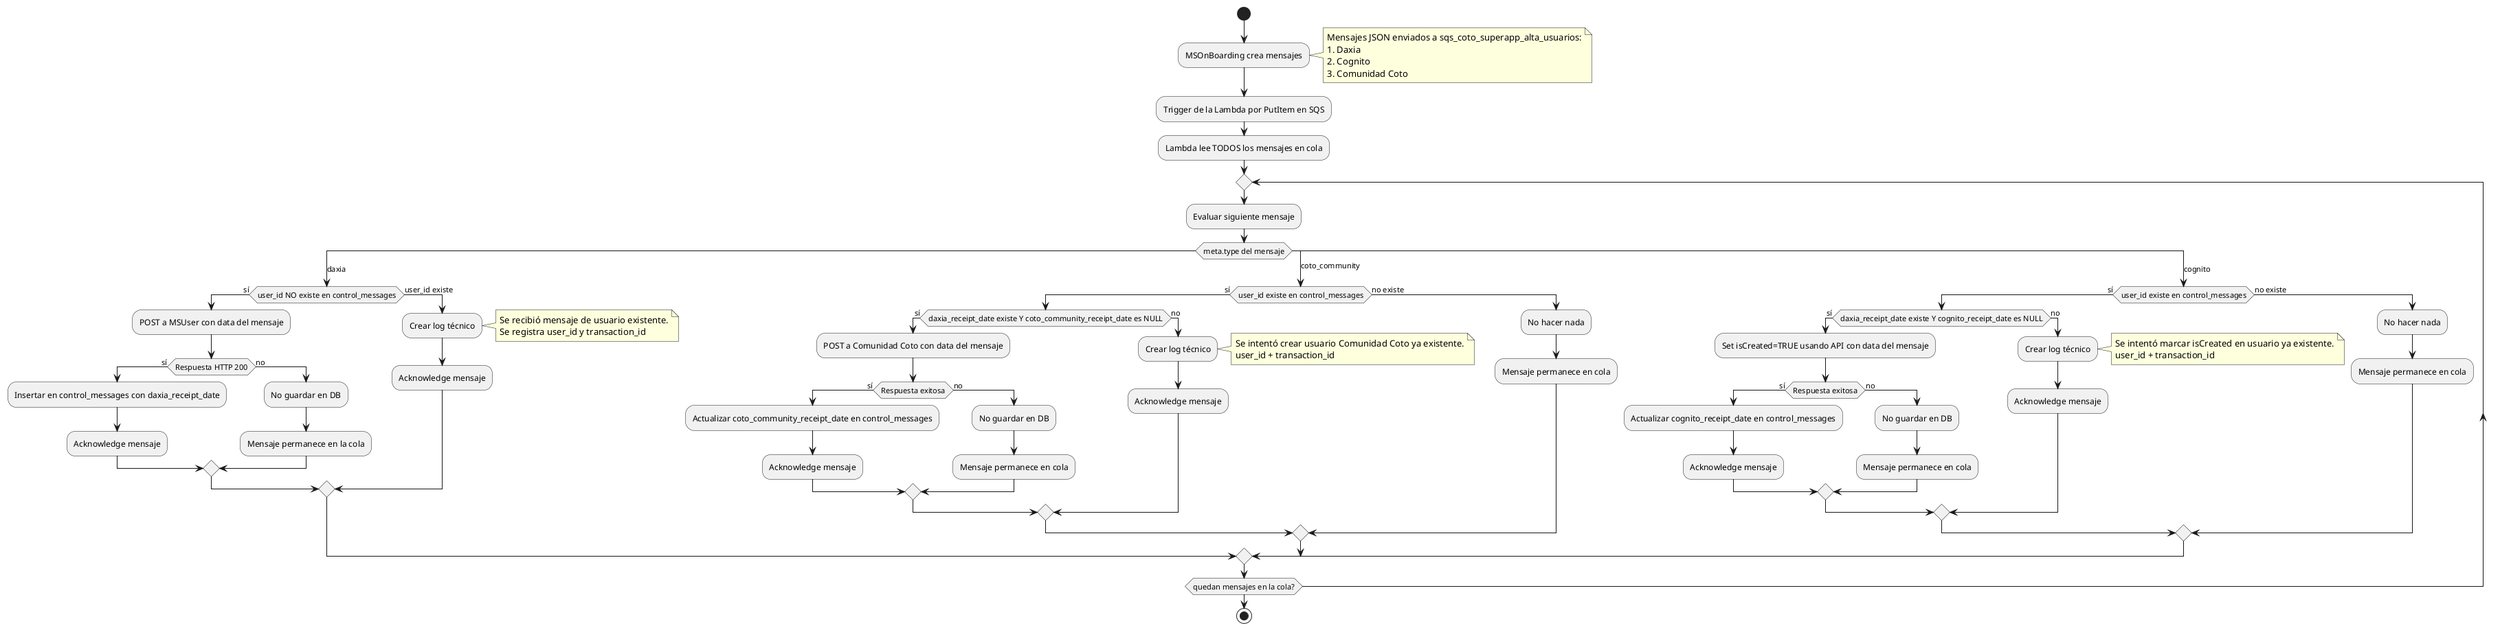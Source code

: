 @startuml
start

:MSOnBoarding crea mensajes;
note right
Mensajes JSON enviados a sqs_coto_superapp_alta_usuarios:
1. Daxia
2. Cognito
3. Comunidad Coto
end note

:Trigger de la Lambda por PutItem en SQS;
:Lambda lee TODOS los mensajes en cola;

repeat
    :Evaluar siguiente mensaje;
    switch (meta.type del mensaje)
        case (daxia)
            if (user_id NO existe en control_messages) then (sí)
                :POST a MSUser con data del mensaje;
                if (Respuesta HTTP 200) then (sí)
                    :Insertar en control_messages con daxia_receipt_date;
                    :Acknowledge mensaje;
                else (no)
                    :No guardar en DB;
                    :Mensaje permanece en la cola;
                endif
            else (user_id existe)
                :Crear log técnico;
                note right
                Se recibió mensaje de usuario existente.
                Se registra user_id y transaction_id
                end note
                :Acknowledge mensaje;
            endif
        case (coto_community)
            if (user_id existe en control_messages) then (sí)
                if (daxia_receipt_date existe Y coto_community_receipt_date es NULL) then (sí)
                    :POST a Comunidad Coto con data del mensaje;
                    if (Respuesta exitosa) then (sí)
                        :Actualizar coto_community_receipt_date en control_messages;
                        :Acknowledge mensaje;
                    else (no)
                        :No guardar en DB;
                        :Mensaje permanece en cola;
                    endif
                else (no)
                    :Crear log técnico;
                    note right
                    Se intentó crear usuario Comunidad Coto ya existente.
                    user_id + transaction_id
                    end note
                    :Acknowledge mensaje;
                endif
            else (no existe)
                :No hacer nada;
                :Mensaje permanece en cola;
            endif
        case (cognito)
            if (user_id existe en control_messages) then (sí)
                if (daxia_receipt_date existe Y cognito_receipt_date es NULL) then (sí)
                    :Set isCreated=TRUE usando API con data del mensaje;
                    if (Respuesta exitosa) then (sí)
                        :Actualizar cognito_receipt_date en control_messages;
                        :Acknowledge mensaje;
                    else (no)
                        :No guardar en DB;
                        :Mensaje permanece en cola;
                    endif
                else (no)
                    :Crear log técnico;
                    note right
                    Se intentó marcar isCreated en usuario ya existente.
                    user_id + transaction_id
                    end note
                    :Acknowledge mensaje;
                endif
            else (no existe)
                :No hacer nada;
                :Mensaje permanece en cola;
            endif
    endswitch
repeat while (quedan mensajes en la cola?)

stop
@enduml